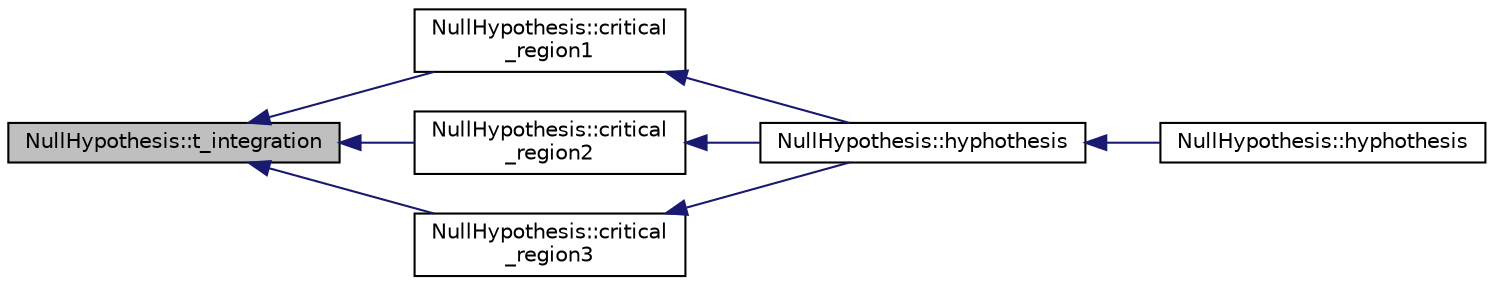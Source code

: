 digraph "NullHypothesis::t_integration"
{
  edge [fontname="Helvetica",fontsize="10",labelfontname="Helvetica",labelfontsize="10"];
  node [fontname="Helvetica",fontsize="10",shape=record];
  rankdir="LR";
  Node68 [label="NullHypothesis::t_integration",height=0.2,width=0.4,color="black", fillcolor="grey75", style="filled", fontcolor="black"];
  Node68 -> Node69 [dir="back",color="midnightblue",fontsize="10",style="solid",fontname="Helvetica"];
  Node69 [label="NullHypothesis::critical\l_region1",height=0.2,width=0.4,color="black", fillcolor="white", style="filled",URL="$class_null_hypothesis.html#aab366022794f7b0c7dc4bad497824439"];
  Node69 -> Node70 [dir="back",color="midnightblue",fontsize="10",style="solid",fontname="Helvetica"];
  Node70 [label="NullHypothesis::hyphothesis",height=0.2,width=0.4,color="black", fillcolor="white", style="filled",URL="$class_null_hypothesis.html#a180da3004e312f04ecad408ed72c359e"];
  Node70 -> Node71 [dir="back",color="midnightblue",fontsize="10",style="solid",fontname="Helvetica"];
  Node71 [label="NullHypothesis::hyphothesis",height=0.2,width=0.4,color="black", fillcolor="white", style="filled",URL="$class_null_hypothesis.html#a174eefddec16be350423e01a3bb5025d"];
  Node68 -> Node72 [dir="back",color="midnightblue",fontsize="10",style="solid",fontname="Helvetica"];
  Node72 [label="NullHypothesis::critical\l_region2",height=0.2,width=0.4,color="black", fillcolor="white", style="filled",URL="$class_null_hypothesis.html#a9e0b0a492ad47ecc4f83e8556ced3585"];
  Node72 -> Node70 [dir="back",color="midnightblue",fontsize="10",style="solid",fontname="Helvetica"];
  Node68 -> Node73 [dir="back",color="midnightblue",fontsize="10",style="solid",fontname="Helvetica"];
  Node73 [label="NullHypothesis::critical\l_region3",height=0.2,width=0.4,color="black", fillcolor="white", style="filled",URL="$class_null_hypothesis.html#ae8f61ccce96e2d21add0241b3035f624"];
  Node73 -> Node70 [dir="back",color="midnightblue",fontsize="10",style="solid",fontname="Helvetica"];
}
